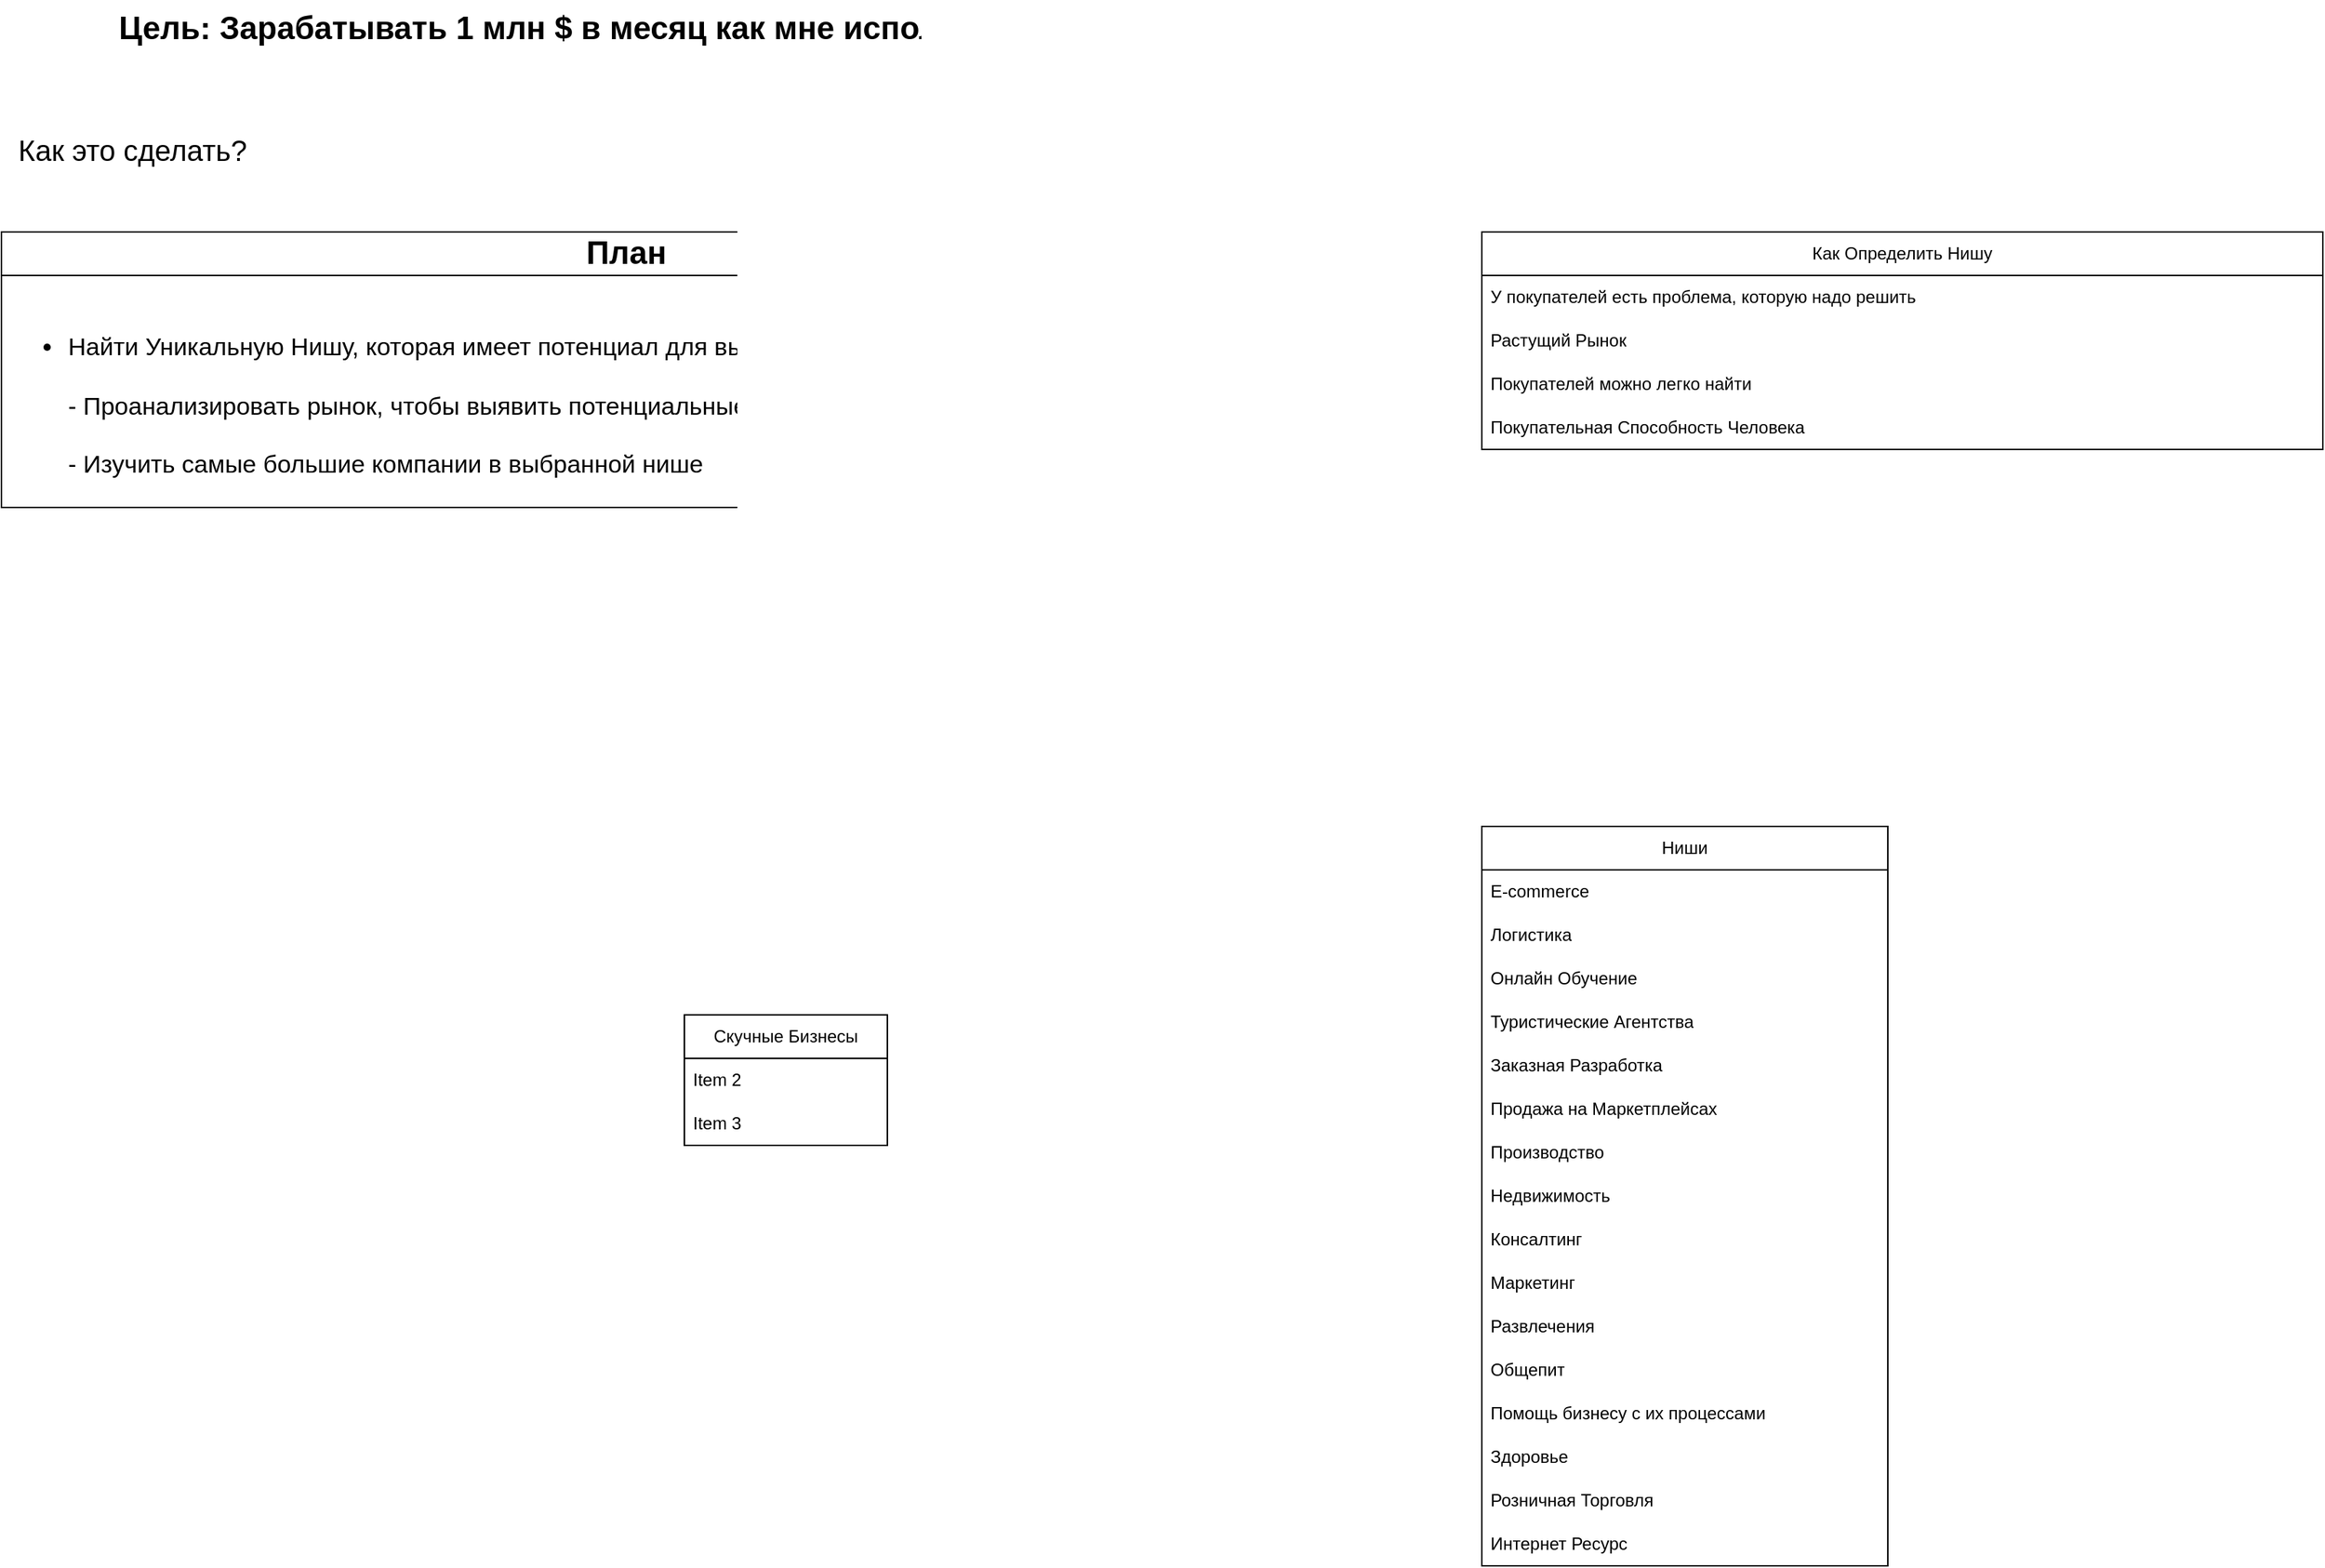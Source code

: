 <mxfile version="22.0.8" type="github">
  <diagram name="Страница — 1" id="hprdBknnlUNOs0vlrVkV">
    <mxGraphModel dx="875" dy="483" grid="1" gridSize="10" guides="1" tooltips="1" connect="1" arrows="1" fold="1" page="1" pageScale="1" pageWidth="900" pageHeight="1600" math="0" shadow="0">
      <root>
        <mxCell id="0" />
        <mxCell id="1" parent="0" />
        <mxCell id="uvEM7nMXMGVtS6fNlEuX-1" value="&lt;font style=&quot;font-size: 22px;&quot;&gt;&lt;b&gt;Цель: Зарабатывать 1 млн $ в месяц как мне исполнится 18 лет&lt;/b&gt;&lt;/font&gt;" style="text;html=1;align=center;verticalAlign=middle;resizable=0;points=[];autosize=1;strokeColor=none;fillColor=none;" parent="1" vertex="1">
          <mxGeometry x="90" y="50" width="720" height="40" as="geometry" />
        </mxCell>
        <mxCell id="uvEM7nMXMGVtS6fNlEuX-2" value="&lt;font style=&quot;font-size: 20px;&quot;&gt;Как это сделать?&lt;/font&gt;" style="text;html=1;align=center;verticalAlign=middle;resizable=0;points=[];autosize=1;strokeColor=none;fillColor=none;" parent="1" vertex="1">
          <mxGeometry x="19" y="133" width="180" height="40" as="geometry" />
        </mxCell>
        <mxCell id="uvEM7nMXMGVtS6fNlEuX-3" value="&lt;font style=&quot;font-size: 22px;&quot;&gt;&lt;b&gt;План&lt;/b&gt;&lt;/font&gt;" style="swimlane;fontStyle=0;childLayout=stackLayout;horizontal=1;startSize=30;horizontalStack=0;resizeParent=1;resizeParentMax=0;resizeLast=0;collapsible=1;marginBottom=0;whiteSpace=wrap;html=1;" parent="1" vertex="1">
          <mxGeometry x="19" y="210" width="862" height="190" as="geometry" />
        </mxCell>
        <mxCell id="uvEM7nMXMGVtS6fNlEuX-4" value="&lt;div&gt;&lt;span style=&quot;font-size: 17px;&quot;&gt;&lt;br&gt;&lt;/span&gt;&lt;/div&gt;&lt;ul style=&quot;font-size: 17px;&quot;&gt;&lt;li&gt;&lt;span style=&quot;font-size: 17px;&quot;&gt;Найти Уникальную Нишу, которая имеет потенциал для высокой прибыли&lt;br&gt;&lt;br&gt;- Проанализировать рынок, чтобы выявить потенциальные ниши с высоким спросом&lt;br&gt;&lt;/span&gt;&lt;br&gt;- Изучить самые большие компании в выбранной нише&lt;/li&gt;&lt;/ul&gt;" style="text;strokeColor=none;fillColor=none;align=left;verticalAlign=middle;spacingLeft=4;spacingRight=4;overflow=hidden;points=[[0,0.5],[1,0.5]];portConstraint=eastwest;rotatable=0;whiteSpace=wrap;html=1;" parent="uvEM7nMXMGVtS6fNlEuX-3" vertex="1">
          <mxGeometry y="30" width="862" height="160" as="geometry" />
        </mxCell>
        <mxCell id="uvEM7nMXMGVtS6fNlEuX-8" value="Как Определить Нишу" style="swimlane;fontStyle=0;childLayout=stackLayout;horizontal=1;startSize=30;horizontalStack=0;resizeParent=1;resizeParentMax=0;resizeLast=0;collapsible=1;marginBottom=0;whiteSpace=wrap;html=1;" parent="1" vertex="1">
          <mxGeometry x="1040" y="210" width="580" height="150" as="geometry" />
        </mxCell>
        <mxCell id="uvEM7nMXMGVtS6fNlEuX-9" value="У покупателей есть проблема, которую надо решить" style="text;strokeColor=none;fillColor=none;align=left;verticalAlign=middle;spacingLeft=4;spacingRight=4;overflow=hidden;points=[[0,0.5],[1,0.5]];portConstraint=eastwest;rotatable=0;whiteSpace=wrap;html=1;" parent="uvEM7nMXMGVtS6fNlEuX-8" vertex="1">
          <mxGeometry y="30" width="580" height="30" as="geometry" />
        </mxCell>
        <mxCell id="uvEM7nMXMGVtS6fNlEuX-10" value="Растущий Рынок" style="text;strokeColor=none;fillColor=none;align=left;verticalAlign=middle;spacingLeft=4;spacingRight=4;overflow=hidden;points=[[0,0.5],[1,0.5]];portConstraint=eastwest;rotatable=0;whiteSpace=wrap;html=1;" parent="uvEM7nMXMGVtS6fNlEuX-8" vertex="1">
          <mxGeometry y="60" width="580" height="30" as="geometry" />
        </mxCell>
        <mxCell id="uvEM7nMXMGVtS6fNlEuX-12" value="Покупателей можно легко найти" style="text;strokeColor=none;fillColor=none;align=left;verticalAlign=middle;spacingLeft=4;spacingRight=4;overflow=hidden;points=[[0,0.5],[1,0.5]];portConstraint=eastwest;rotatable=0;whiteSpace=wrap;html=1;" parent="uvEM7nMXMGVtS6fNlEuX-8" vertex="1">
          <mxGeometry y="90" width="580" height="30" as="geometry" />
        </mxCell>
        <mxCell id="uvEM7nMXMGVtS6fNlEuX-11" value="Покупательная Способность Человека" style="text;strokeColor=none;fillColor=none;align=left;verticalAlign=middle;spacingLeft=4;spacingRight=4;overflow=hidden;points=[[0,0.5],[1,0.5]];portConstraint=eastwest;rotatable=0;whiteSpace=wrap;html=1;" parent="uvEM7nMXMGVtS6fNlEuX-8" vertex="1">
          <mxGeometry y="120" width="580" height="30" as="geometry" />
        </mxCell>
        <mxCell id="uvEM7nMXMGVtS6fNlEuX-13" value="Ниши" style="swimlane;fontStyle=0;childLayout=stackLayout;horizontal=1;startSize=30;horizontalStack=0;resizeParent=1;resizeParentMax=0;resizeLast=0;collapsible=1;marginBottom=0;whiteSpace=wrap;html=1;" parent="1" vertex="1">
          <mxGeometry x="1040" y="620" width="280" height="510" as="geometry" />
        </mxCell>
        <mxCell id="uvEM7nMXMGVtS6fNlEuX-16" value="E-commerce" style="text;strokeColor=none;fillColor=none;align=left;verticalAlign=middle;spacingLeft=4;spacingRight=4;overflow=hidden;points=[[0,0.5],[1,0.5]];portConstraint=eastwest;rotatable=0;whiteSpace=wrap;html=1;" parent="uvEM7nMXMGVtS6fNlEuX-13" vertex="1">
          <mxGeometry y="30" width="280" height="30" as="geometry" />
        </mxCell>
        <mxCell id="uvEM7nMXMGVtS6fNlEuX-18" value="Логистика" style="text;strokeColor=none;fillColor=none;align=left;verticalAlign=middle;spacingLeft=4;spacingRight=4;overflow=hidden;points=[[0,0.5],[1,0.5]];portConstraint=eastwest;rotatable=0;whiteSpace=wrap;html=1;" parent="uvEM7nMXMGVtS6fNlEuX-13" vertex="1">
          <mxGeometry y="60" width="280" height="30" as="geometry" />
        </mxCell>
        <mxCell id="uvEM7nMXMGVtS6fNlEuX-19" value="Онлайн Обучение" style="text;strokeColor=none;fillColor=none;align=left;verticalAlign=middle;spacingLeft=4;spacingRight=4;overflow=hidden;points=[[0,0.5],[1,0.5]];portConstraint=eastwest;rotatable=0;whiteSpace=wrap;html=1;" parent="uvEM7nMXMGVtS6fNlEuX-13" vertex="1">
          <mxGeometry y="90" width="280" height="30" as="geometry" />
        </mxCell>
        <mxCell id="uvEM7nMXMGVtS6fNlEuX-20" value="Туристические Агентства" style="text;strokeColor=none;fillColor=none;align=left;verticalAlign=middle;spacingLeft=4;spacingRight=4;overflow=hidden;points=[[0,0.5],[1,0.5]];portConstraint=eastwest;rotatable=0;whiteSpace=wrap;html=1;" parent="uvEM7nMXMGVtS6fNlEuX-13" vertex="1">
          <mxGeometry y="120" width="280" height="30" as="geometry" />
        </mxCell>
        <mxCell id="uvEM7nMXMGVtS6fNlEuX-22" value="Заказная Разработка" style="text;strokeColor=none;fillColor=none;align=left;verticalAlign=middle;spacingLeft=4;spacingRight=4;overflow=hidden;points=[[0,0.5],[1,0.5]];portConstraint=eastwest;rotatable=0;whiteSpace=wrap;html=1;" parent="uvEM7nMXMGVtS6fNlEuX-13" vertex="1">
          <mxGeometry y="150" width="280" height="30" as="geometry" />
        </mxCell>
        <mxCell id="uvEM7nMXMGVtS6fNlEuX-24" value="Продажа на Маркетплейсах" style="text;strokeColor=none;fillColor=none;align=left;verticalAlign=middle;spacingLeft=4;spacingRight=4;overflow=hidden;points=[[0,0.5],[1,0.5]];portConstraint=eastwest;rotatable=0;whiteSpace=wrap;html=1;" parent="uvEM7nMXMGVtS6fNlEuX-13" vertex="1">
          <mxGeometry y="180" width="280" height="30" as="geometry" />
        </mxCell>
        <mxCell id="uvEM7nMXMGVtS6fNlEuX-25" value="Производство" style="text;strokeColor=none;fillColor=none;align=left;verticalAlign=middle;spacingLeft=4;spacingRight=4;overflow=hidden;points=[[0,0.5],[1,0.5]];portConstraint=eastwest;rotatable=0;whiteSpace=wrap;html=1;" parent="uvEM7nMXMGVtS6fNlEuX-13" vertex="1">
          <mxGeometry y="210" width="280" height="30" as="geometry" />
        </mxCell>
        <mxCell id="uvEM7nMXMGVtS6fNlEuX-26" value="Недвижимость" style="text;strokeColor=none;fillColor=none;align=left;verticalAlign=middle;spacingLeft=4;spacingRight=4;overflow=hidden;points=[[0,0.5],[1,0.5]];portConstraint=eastwest;rotatable=0;whiteSpace=wrap;html=1;" parent="uvEM7nMXMGVtS6fNlEuX-13" vertex="1">
          <mxGeometry y="240" width="280" height="30" as="geometry" />
        </mxCell>
        <mxCell id="uvEM7nMXMGVtS6fNlEuX-27" value="Консалтинг" style="text;strokeColor=none;fillColor=none;align=left;verticalAlign=middle;spacingLeft=4;spacingRight=4;overflow=hidden;points=[[0,0.5],[1,0.5]];portConstraint=eastwest;rotatable=0;whiteSpace=wrap;html=1;" parent="uvEM7nMXMGVtS6fNlEuX-13" vertex="1">
          <mxGeometry y="270" width="280" height="30" as="geometry" />
        </mxCell>
        <mxCell id="uvEM7nMXMGVtS6fNlEuX-28" value="Маркетинг" style="text;strokeColor=none;fillColor=none;align=left;verticalAlign=middle;spacingLeft=4;spacingRight=4;overflow=hidden;points=[[0,0.5],[1,0.5]];portConstraint=eastwest;rotatable=0;whiteSpace=wrap;html=1;" parent="uvEM7nMXMGVtS6fNlEuX-13" vertex="1">
          <mxGeometry y="300" width="280" height="30" as="geometry" />
        </mxCell>
        <mxCell id="uvEM7nMXMGVtS6fNlEuX-29" value="Развлечения" style="text;strokeColor=none;fillColor=none;align=left;verticalAlign=middle;spacingLeft=4;spacingRight=4;overflow=hidden;points=[[0,0.5],[1,0.5]];portConstraint=eastwest;rotatable=0;whiteSpace=wrap;html=1;" parent="uvEM7nMXMGVtS6fNlEuX-13" vertex="1">
          <mxGeometry y="330" width="280" height="30" as="geometry" />
        </mxCell>
        <mxCell id="uvEM7nMXMGVtS6fNlEuX-30" value="Общепит" style="text;strokeColor=none;fillColor=none;align=left;verticalAlign=middle;spacingLeft=4;spacingRight=4;overflow=hidden;points=[[0,0.5],[1,0.5]];portConstraint=eastwest;rotatable=0;whiteSpace=wrap;html=1;" parent="uvEM7nMXMGVtS6fNlEuX-13" vertex="1">
          <mxGeometry y="360" width="280" height="30" as="geometry" />
        </mxCell>
        <mxCell id="jdNM8Af2LZASPKAIaAua-1" value="Помощь бизнесу с их процессами" style="text;strokeColor=none;fillColor=none;align=left;verticalAlign=middle;spacingLeft=4;spacingRight=4;overflow=hidden;points=[[0,0.5],[1,0.5]];portConstraint=eastwest;rotatable=0;whiteSpace=wrap;html=1;" vertex="1" parent="uvEM7nMXMGVtS6fNlEuX-13">
          <mxGeometry y="390" width="280" height="30" as="geometry" />
        </mxCell>
        <mxCell id="jdNM8Af2LZASPKAIaAua-2" value="Здоровье" style="text;strokeColor=none;fillColor=none;align=left;verticalAlign=middle;spacingLeft=4;spacingRight=4;overflow=hidden;points=[[0,0.5],[1,0.5]];portConstraint=eastwest;rotatable=0;whiteSpace=wrap;html=1;" vertex="1" parent="uvEM7nMXMGVtS6fNlEuX-13">
          <mxGeometry y="420" width="280" height="30" as="geometry" />
        </mxCell>
        <mxCell id="jdNM8Af2LZASPKAIaAua-3" value="Розничная Торговля" style="text;strokeColor=none;fillColor=none;align=left;verticalAlign=middle;spacingLeft=4;spacingRight=4;overflow=hidden;points=[[0,0.5],[1,0.5]];portConstraint=eastwest;rotatable=0;whiteSpace=wrap;html=1;" vertex="1" parent="uvEM7nMXMGVtS6fNlEuX-13">
          <mxGeometry y="450" width="280" height="30" as="geometry" />
        </mxCell>
        <mxCell id="jdNM8Af2LZASPKAIaAua-4" value="Интернет Ресурс" style="text;strokeColor=none;fillColor=none;align=left;verticalAlign=middle;spacingLeft=4;spacingRight=4;overflow=hidden;points=[[0,0.5],[1,0.5]];portConstraint=eastwest;rotatable=0;whiteSpace=wrap;html=1;" vertex="1" parent="uvEM7nMXMGVtS6fNlEuX-13">
          <mxGeometry y="480" width="280" height="30" as="geometry" />
        </mxCell>
        <mxCell id="jdNM8Af2LZASPKAIaAua-5" value="Скучные Бизнесы" style="swimlane;fontStyle=0;childLayout=stackLayout;horizontal=1;startSize=30;horizontalStack=0;resizeParent=1;resizeParentMax=0;resizeLast=0;collapsible=1;marginBottom=0;whiteSpace=wrap;html=1;" vertex="1" parent="1">
          <mxGeometry x="490" y="750" width="140" height="90" as="geometry" />
        </mxCell>
        <mxCell id="jdNM8Af2LZASPKAIaAua-7" value="Item 2" style="text;strokeColor=none;fillColor=none;align=left;verticalAlign=middle;spacingLeft=4;spacingRight=4;overflow=hidden;points=[[0,0.5],[1,0.5]];portConstraint=eastwest;rotatable=0;whiteSpace=wrap;html=1;" vertex="1" parent="jdNM8Af2LZASPKAIaAua-5">
          <mxGeometry y="30" width="140" height="30" as="geometry" />
        </mxCell>
        <mxCell id="jdNM8Af2LZASPKAIaAua-8" value="Item 3" style="text;strokeColor=none;fillColor=none;align=left;verticalAlign=middle;spacingLeft=4;spacingRight=4;overflow=hidden;points=[[0,0.5],[1,0.5]];portConstraint=eastwest;rotatable=0;whiteSpace=wrap;html=1;" vertex="1" parent="jdNM8Af2LZASPKAIaAua-5">
          <mxGeometry y="60" width="140" height="30" as="geometry" />
        </mxCell>
      </root>
    </mxGraphModel>
  </diagram>
</mxfile>
